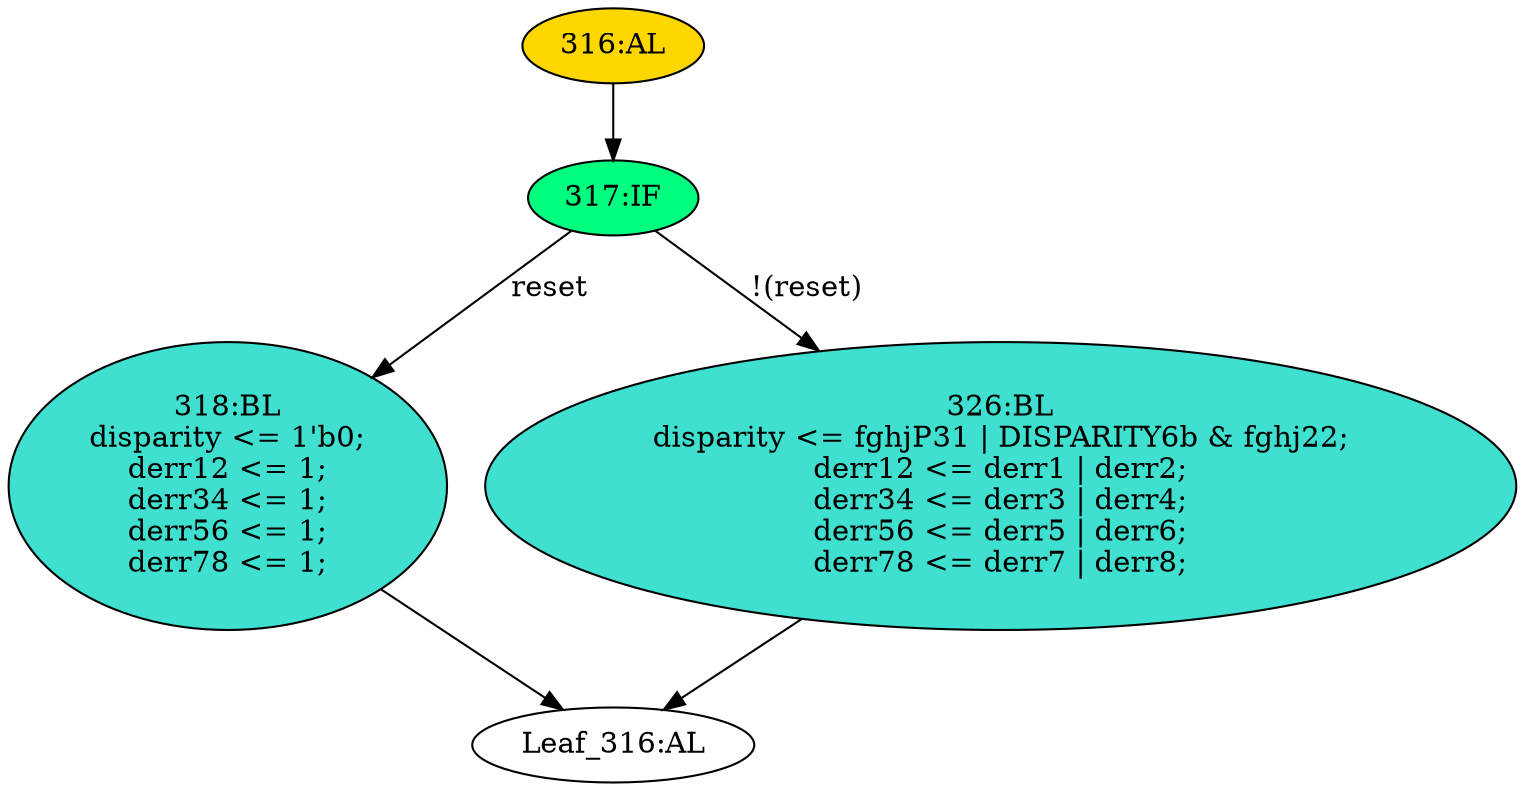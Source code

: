 strict digraph "" {
	node [label="\N"];
	"316:AL"	 [ast="<pyverilog.vparser.ast.Always object at 0x7f14ceedee90>",
		clk_sens=True,
		fillcolor=gold,
		label="316:AL",
		sens="['RBYTECLK', 'reset']",
		statements="[]",
		style=filled,
		typ=Always,
		use_var="['reset', 'derr8', 'derr6', 'derr7', 'derr4', 'derr5', 'derr2', 'derr3', 'derr1', 'fghj22', 'fghjP31', 'DISPARITY6b']"];
	"317:IF"	 [ast="<pyverilog.vparser.ast.IfStatement object at 0x7f14ceeea050>",
		fillcolor=springgreen,
		label="317:IF",
		statements="[]",
		style=filled,
		typ=IfStatement];
	"316:AL" -> "317:IF"	 [cond="[]",
		lineno=None];
	"Leaf_316:AL"	 [def_var="['derr56', 'disparity', 'derr34', 'derr12', 'derr78']",
		label="Leaf_316:AL"];
	"318:BL"	 [ast="<pyverilog.vparser.ast.Block object at 0x7f14ceeeaad0>",
		fillcolor=turquoise,
		label="318:BL
disparity <= 1'b0;
derr12 <= 1;
derr34 <= 1;
derr56 <= 1;
derr78 <= 1;",
		statements="[<pyverilog.vparser.ast.NonblockingSubstitution object at 0x7f14ceeeab10>, <pyverilog.vparser.ast.NonblockingSubstitution object \
at 0x7f14ceeeac50>, <pyverilog.vparser.ast.NonblockingSubstitution object at 0x7f14ceeead90>, <pyverilog.vparser.ast.NonblockingSubstitution \
object at 0x7f14ceeeaed0>, <pyverilog.vparser.ast.NonblockingSubstitution object at 0x7f14ceded050>]",
		style=filled,
		typ=Block];
	"317:IF" -> "318:BL"	 [cond="['reset']",
		label=reset,
		lineno=317];
	"326:BL"	 [ast="<pyverilog.vparser.ast.Block object at 0x7f14ceeea0d0>",
		fillcolor=turquoise,
		label="326:BL
disparity <= fghjP31 | DISPARITY6b & fghj22;
derr12 <= derr1 | derr2;
derr34 <= derr3 | derr4;
derr56 <= derr5 | derr6;
derr78 <= \
derr7 | derr8;",
		statements="[<pyverilog.vparser.ast.NonblockingSubstitution object at 0x7f14ceeea110>, <pyverilog.vparser.ast.NonblockingSubstitution object \
at 0x7f14ceeea390>, <pyverilog.vparser.ast.NonblockingSubstitution object at 0x7f14ceeea550>, <pyverilog.vparser.ast.NonblockingSubstitution \
object at 0x7f14ceeea710>, <pyverilog.vparser.ast.NonblockingSubstitution object at 0x7f14ceeea8d0>]",
		style=filled,
		typ=Block];
	"317:IF" -> "326:BL"	 [cond="['reset']",
		label="!(reset)",
		lineno=317];
	"318:BL" -> "Leaf_316:AL"	 [cond="[]",
		lineno=None];
	"326:BL" -> "Leaf_316:AL"	 [cond="[]",
		lineno=None];
}
